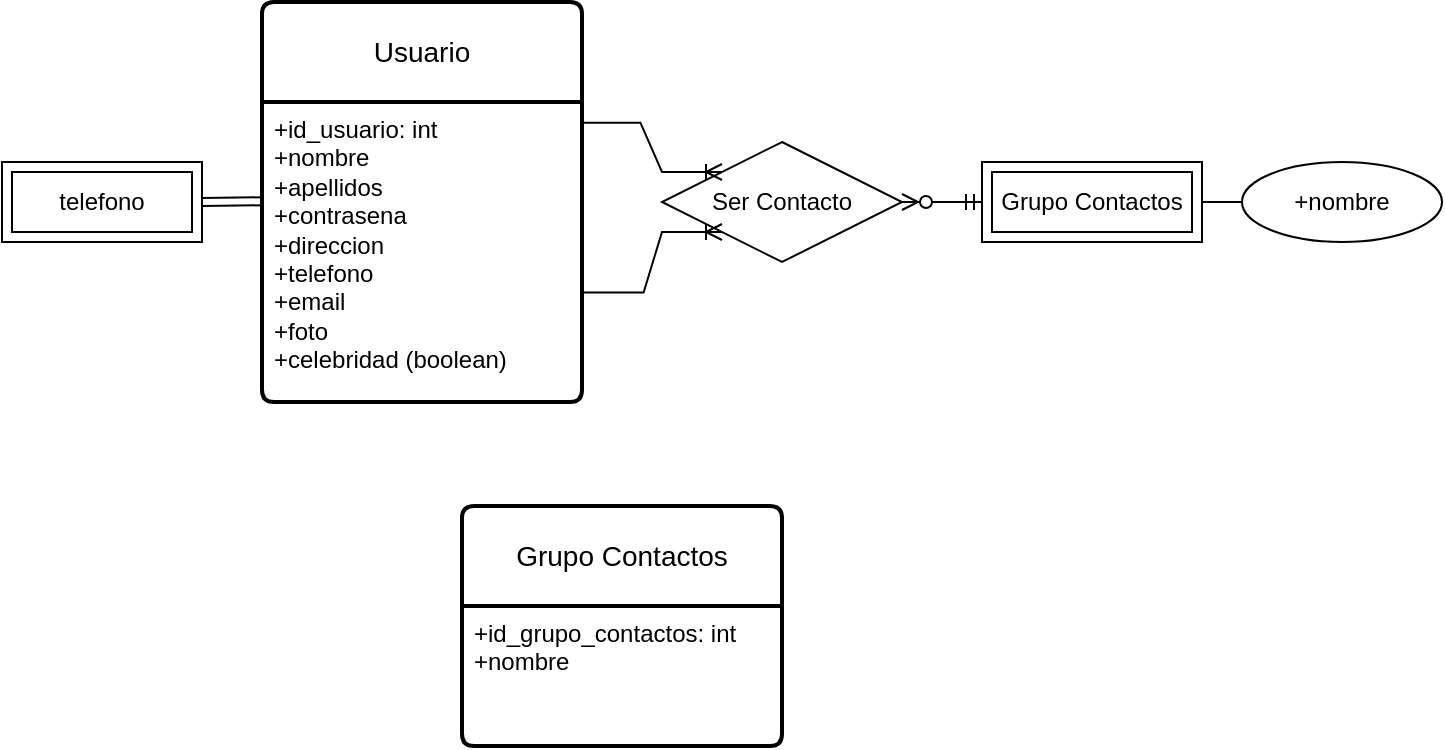 <mxfile version="22.0.4" type="github">
  <diagram id="R2lEEEUBdFMjLlhIrx00" name="Page-1">
    <mxGraphModel dx="1290" dy="574" grid="1" gridSize="10" guides="1" tooltips="1" connect="1" arrows="1" fold="1" page="1" pageScale="1" pageWidth="850" pageHeight="1100" math="0" shadow="0" extFonts="Permanent Marker^https://fonts.googleapis.com/css?family=Permanent+Marker">
      <root>
        <mxCell id="0" />
        <mxCell id="1" parent="0" />
        <mxCell id="4j3YTI05tPYxbYp34O56-1" value="Usuario" style="swimlane;childLayout=stackLayout;horizontal=1;startSize=50;horizontalStack=0;rounded=1;fontSize=14;fontStyle=0;strokeWidth=2;resizeParent=0;resizeLast=1;shadow=0;dashed=0;align=center;arcSize=4;whiteSpace=wrap;html=1;" vertex="1" parent="1">
          <mxGeometry x="150" y="88" width="160" height="200" as="geometry" />
        </mxCell>
        <mxCell id="4j3YTI05tPYxbYp34O56-2" value="+id_usuario: int&lt;br style=&quot;border-color: var(--border-color);&quot;&gt;+nombre&lt;br style=&quot;border-color: var(--border-color);&quot;&gt;+apellidos&lt;br style=&quot;border-color: var(--border-color);&quot;&gt;+contrasena&lt;br style=&quot;border-color: var(--border-color);&quot;&gt;+direccion&lt;br style=&quot;border-color: var(--border-color);&quot;&gt;+telefono&lt;br style=&quot;border-color: var(--border-color);&quot;&gt;+email&lt;br style=&quot;border-color: var(--border-color);&quot;&gt;+foto&lt;br&gt;+celebridad (boolean)" style="align=left;strokeColor=none;fillColor=none;spacingLeft=4;fontSize=12;verticalAlign=top;resizable=0;rotatable=0;part=1;html=1;" vertex="1" parent="4j3YTI05tPYxbYp34O56-1">
          <mxGeometry y="50" width="160" height="150" as="geometry" />
        </mxCell>
        <mxCell id="4j3YTI05tPYxbYp34O56-3" value="Grupo Contactos" style="swimlane;childLayout=stackLayout;horizontal=1;startSize=50;horizontalStack=0;rounded=1;fontSize=14;fontStyle=0;strokeWidth=2;resizeParent=0;resizeLast=1;shadow=0;dashed=0;align=center;arcSize=4;whiteSpace=wrap;html=1;" vertex="1" parent="1">
          <mxGeometry x="250" y="340" width="160" height="120" as="geometry" />
        </mxCell>
        <mxCell id="4j3YTI05tPYxbYp34O56-4" value="+id_grupo_contactos: int&lt;br&gt;+nombre" style="align=left;strokeColor=none;fillColor=none;spacingLeft=4;fontSize=12;verticalAlign=top;resizable=0;rotatable=0;part=1;html=1;" vertex="1" parent="4j3YTI05tPYxbYp34O56-3">
          <mxGeometry y="50" width="160" height="70" as="geometry" />
        </mxCell>
        <mxCell id="4j3YTI05tPYxbYp34O56-5" value="telefono" style="shape=ext;margin=3;double=1;whiteSpace=wrap;html=1;align=center;" vertex="1" parent="1">
          <mxGeometry x="20" y="168" width="100" height="40" as="geometry" />
        </mxCell>
        <mxCell id="4j3YTI05tPYxbYp34O56-6" value="" style="shape=link;html=1;rounded=0;exitX=1;exitY=0.5;exitDx=0;exitDy=0;entryX=0;entryY=0.331;entryDx=0;entryDy=0;entryPerimeter=0;" edge="1" parent="1" source="4j3YTI05tPYxbYp34O56-5" target="4j3YTI05tPYxbYp34O56-2">
          <mxGeometry width="100" relative="1" as="geometry">
            <mxPoint x="150" y="190" as="sourcePoint" />
            <mxPoint x="250" y="190" as="targetPoint" />
          </mxGeometry>
        </mxCell>
        <mxCell id="4j3YTI05tPYxbYp34O56-10" value="Ser Contacto" style="shape=rhombus;perimeter=rhombusPerimeter;whiteSpace=wrap;html=1;align=center;" vertex="1" parent="1">
          <mxGeometry x="350" y="158" width="120" height="60" as="geometry" />
        </mxCell>
        <mxCell id="4j3YTI05tPYxbYp34O56-11" value="" style="edgeStyle=entityRelationEdgeStyle;fontSize=12;html=1;endArrow=ERoneToMany;rounded=0;exitX=0.995;exitY=0.069;exitDx=0;exitDy=0;entryX=0;entryY=0;entryDx=0;entryDy=0;exitPerimeter=0;" edge="1" parent="1" source="4j3YTI05tPYxbYp34O56-2" target="4j3YTI05tPYxbYp34O56-10">
          <mxGeometry width="100" height="100" relative="1" as="geometry">
            <mxPoint x="360" y="140" as="sourcePoint" />
            <mxPoint x="375" y="168" as="targetPoint" />
          </mxGeometry>
        </mxCell>
        <mxCell id="4j3YTI05tPYxbYp34O56-15" value="" style="edgeStyle=entityRelationEdgeStyle;fontSize=12;html=1;endArrow=ERoneToMany;rounded=0;exitX=1.005;exitY=0.635;exitDx=0;exitDy=0;exitPerimeter=0;entryX=0;entryY=1;entryDx=0;entryDy=0;" edge="1" parent="1" source="4j3YTI05tPYxbYp34O56-2" target="4j3YTI05tPYxbYp34O56-10">
          <mxGeometry width="100" height="100" relative="1" as="geometry">
            <mxPoint x="370" y="390" as="sourcePoint" />
            <mxPoint x="370" y="203" as="targetPoint" />
          </mxGeometry>
        </mxCell>
        <mxCell id="4j3YTI05tPYxbYp34O56-16" value="Grupo Contactos" style="shape=ext;margin=3;double=1;whiteSpace=wrap;html=1;align=center;" vertex="1" parent="1">
          <mxGeometry x="510" y="168" width="110" height="40" as="geometry" />
        </mxCell>
        <mxCell id="4j3YTI05tPYxbYp34O56-17" value="+nombre" style="ellipse;whiteSpace=wrap;html=1;align=center;" vertex="1" parent="1">
          <mxGeometry x="640" y="168" width="100" height="40" as="geometry" />
        </mxCell>
        <mxCell id="4j3YTI05tPYxbYp34O56-18" value="" style="endArrow=none;html=1;rounded=0;entryX=0;entryY=0.5;entryDx=0;entryDy=0;exitX=1;exitY=0.5;exitDx=0;exitDy=0;" edge="1" parent="1" source="4j3YTI05tPYxbYp34O56-16" target="4j3YTI05tPYxbYp34O56-17">
          <mxGeometry width="50" height="50" relative="1" as="geometry">
            <mxPoint x="460" y="100" as="sourcePoint" />
            <mxPoint x="510" y="50" as="targetPoint" />
          </mxGeometry>
        </mxCell>
        <mxCell id="4j3YTI05tPYxbYp34O56-19" value="" style="edgeStyle=entityRelationEdgeStyle;fontSize=12;html=1;endArrow=ERzeroToMany;startArrow=ERmandOne;rounded=0;entryX=1;entryY=0.5;entryDx=0;entryDy=0;exitX=0;exitY=0.5;exitDx=0;exitDy=0;" edge="1" parent="1" source="4j3YTI05tPYxbYp34O56-16" target="4j3YTI05tPYxbYp34O56-10">
          <mxGeometry width="100" height="100" relative="1" as="geometry">
            <mxPoint x="370" y="250" as="sourcePoint" />
            <mxPoint x="470" y="150" as="targetPoint" />
          </mxGeometry>
        </mxCell>
      </root>
    </mxGraphModel>
  </diagram>
</mxfile>
